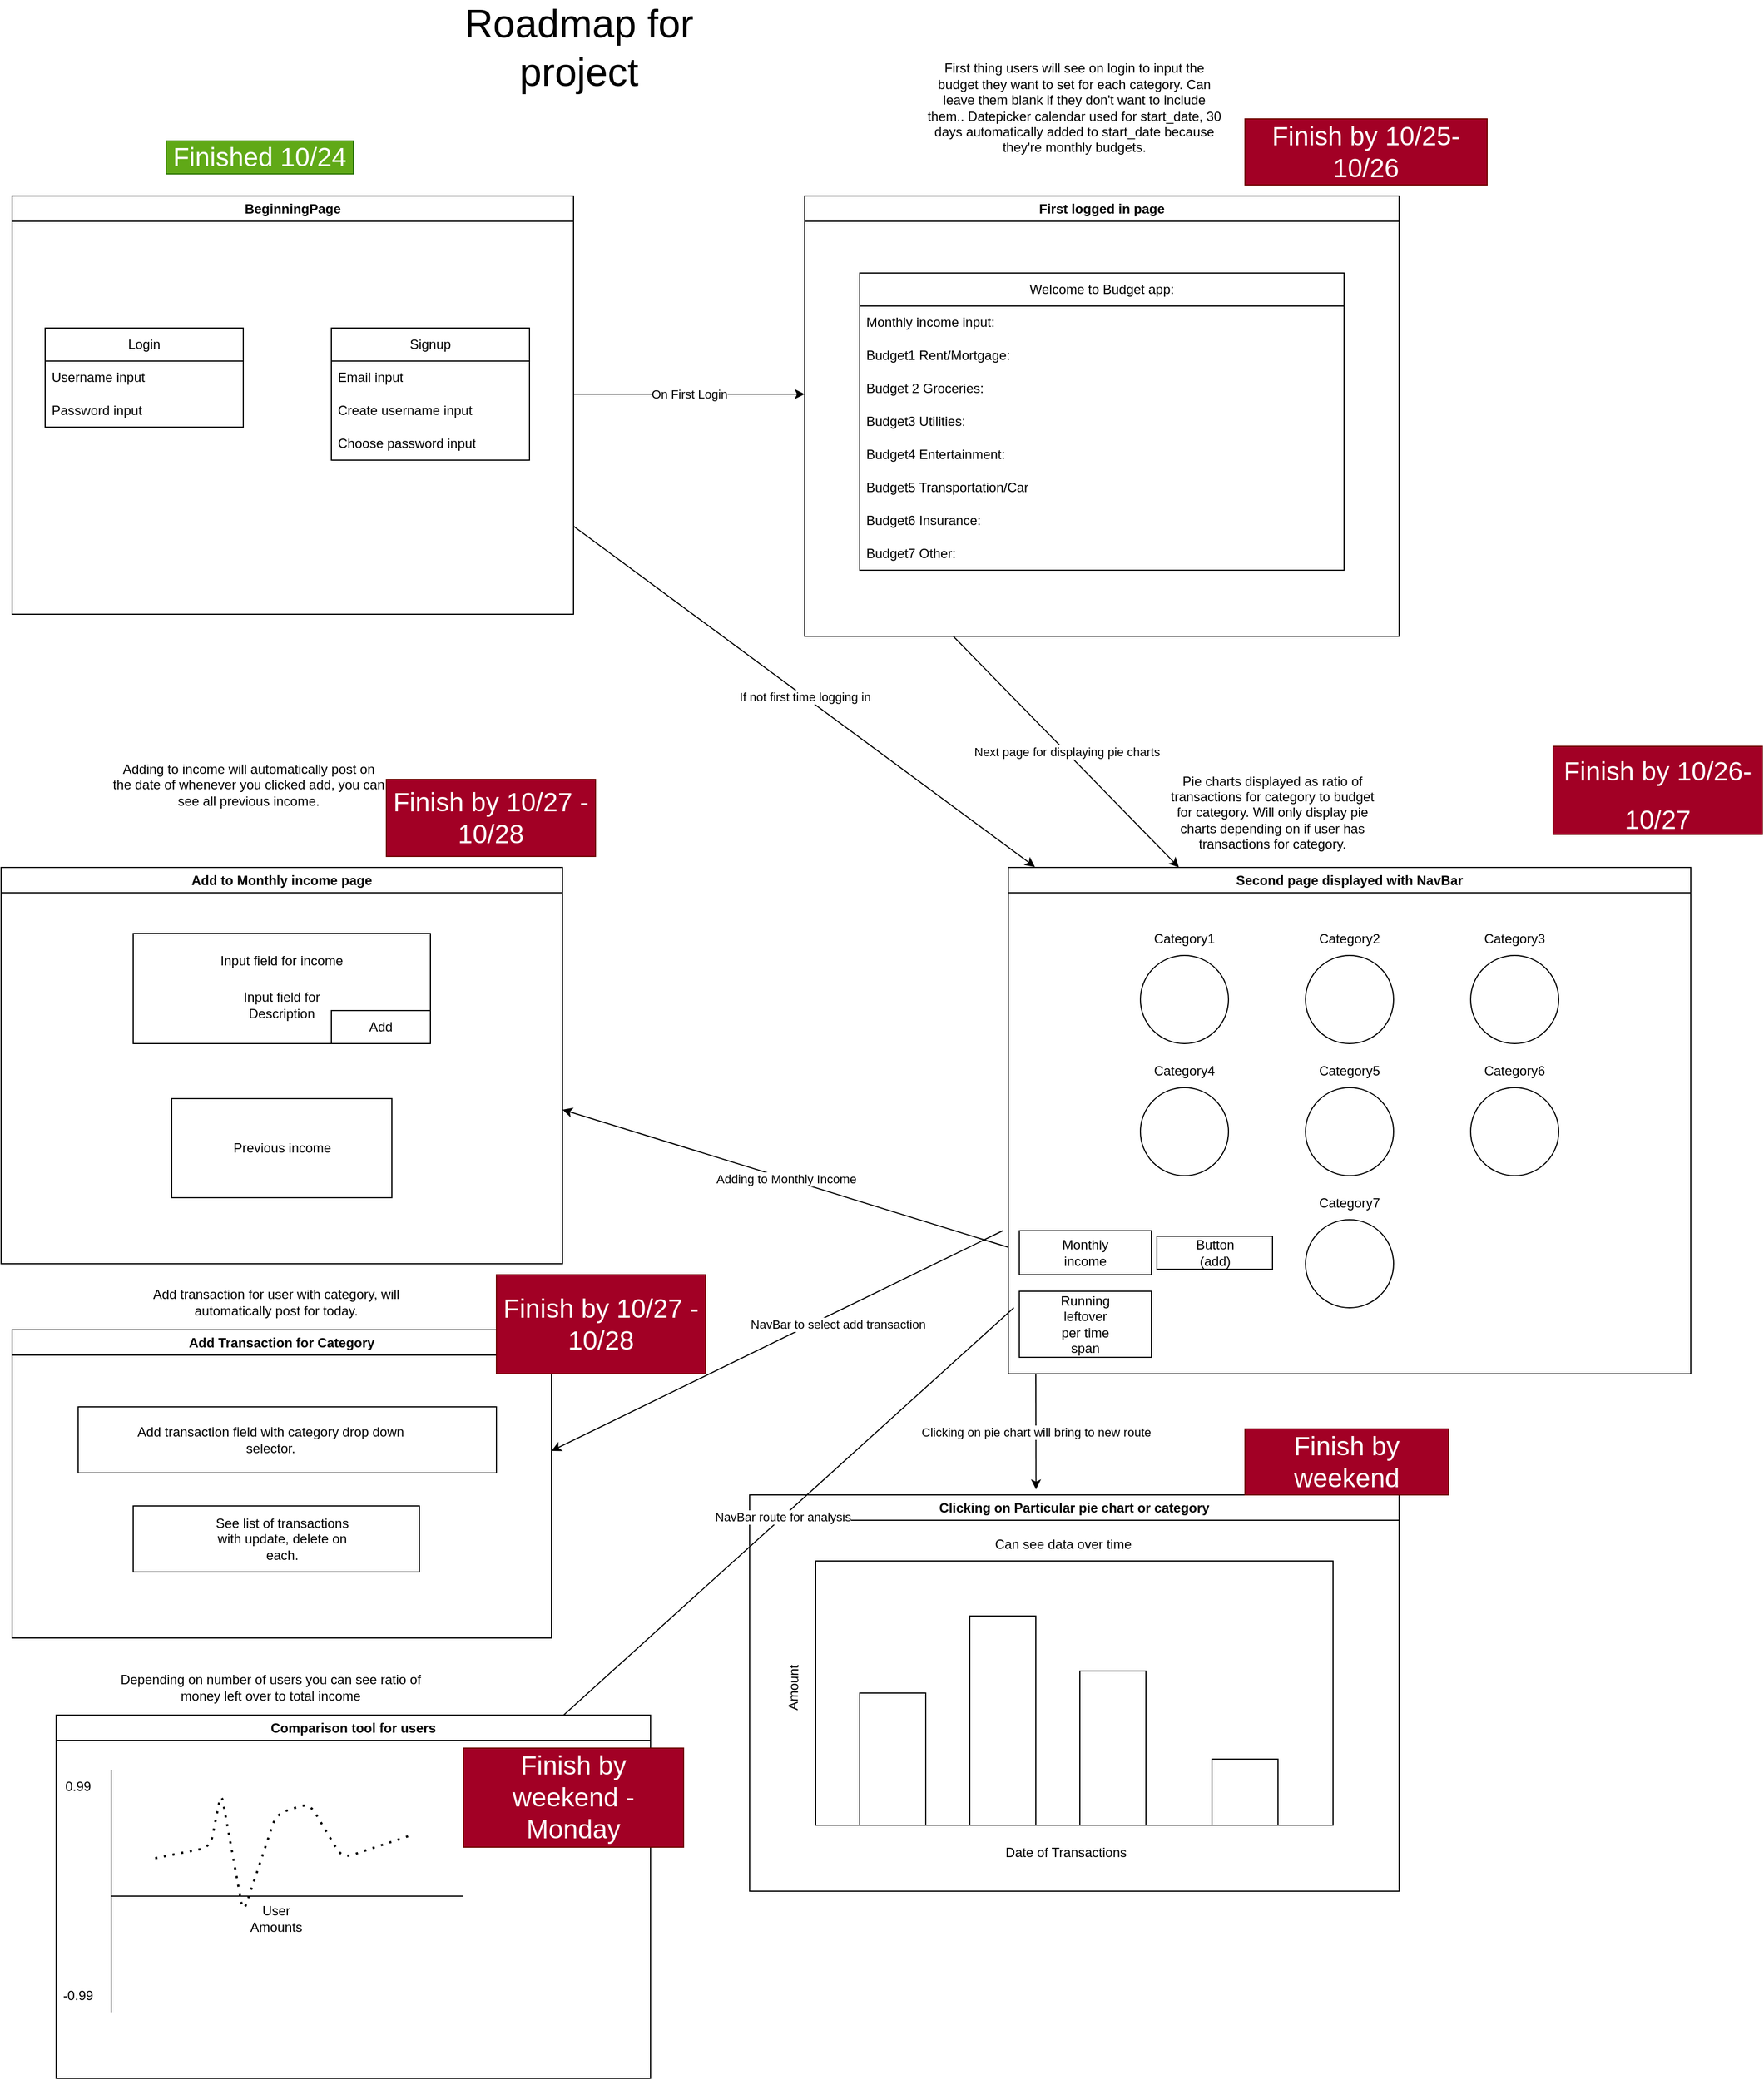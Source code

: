 <mxfile>
    <diagram id="aRvOJn0gcOPvYA4iX0bn" name="Page-1">
        <mxGraphModel dx="2454" dy="753" grid="1" gridSize="10" guides="1" tooltips="1" connect="1" arrows="1" fold="1" page="1" pageScale="1" pageWidth="850" pageHeight="1100" math="0" shadow="0">
            <root>
                <mxCell id="0"/>
                <mxCell id="1" parent="0"/>
                <mxCell id="4" value="BeginningPage" style="swimlane;whiteSpace=wrap;html=1;" vertex="1" parent="1">
                    <mxGeometry x="-510" y="180" width="510" height="380" as="geometry"/>
                </mxCell>
                <mxCell id="13" value="Signup" style="swimlane;fontStyle=0;childLayout=stackLayout;horizontal=1;startSize=30;horizontalStack=0;resizeParent=1;resizeParentMax=0;resizeLast=0;collapsible=1;marginBottom=0;whiteSpace=wrap;html=1;" vertex="1" parent="4">
                    <mxGeometry x="290" y="120" width="180" height="120" as="geometry"/>
                </mxCell>
                <mxCell id="14" value="Email input" style="text;strokeColor=none;fillColor=none;align=left;verticalAlign=middle;spacingLeft=4;spacingRight=4;overflow=hidden;points=[[0,0.5],[1,0.5]];portConstraint=eastwest;rotatable=0;whiteSpace=wrap;html=1;" vertex="1" parent="13">
                    <mxGeometry y="30" width="180" height="30" as="geometry"/>
                </mxCell>
                <mxCell id="15" value="Create username input" style="text;strokeColor=none;fillColor=none;align=left;verticalAlign=middle;spacingLeft=4;spacingRight=4;overflow=hidden;points=[[0,0.5],[1,0.5]];portConstraint=eastwest;rotatable=0;whiteSpace=wrap;html=1;" vertex="1" parent="13">
                    <mxGeometry y="60" width="180" height="30" as="geometry"/>
                </mxCell>
                <mxCell id="16" value="Choose password input" style="text;strokeColor=none;fillColor=none;align=left;verticalAlign=middle;spacingLeft=4;spacingRight=4;overflow=hidden;points=[[0,0.5],[1,0.5]];portConstraint=eastwest;rotatable=0;whiteSpace=wrap;html=1;" vertex="1" parent="13">
                    <mxGeometry y="90" width="180" height="30" as="geometry"/>
                </mxCell>
                <mxCell id="17" value="Login" style="swimlane;fontStyle=0;childLayout=stackLayout;horizontal=1;startSize=30;horizontalStack=0;resizeParent=1;resizeParentMax=0;resizeLast=0;collapsible=1;marginBottom=0;whiteSpace=wrap;html=1;" vertex="1" parent="4">
                    <mxGeometry x="30" y="120" width="180" height="90" as="geometry"/>
                </mxCell>
                <mxCell id="18" value="Username input" style="text;strokeColor=none;fillColor=none;align=left;verticalAlign=middle;spacingLeft=4;spacingRight=4;overflow=hidden;points=[[0,0.5],[1,0.5]];portConstraint=eastwest;rotatable=0;whiteSpace=wrap;html=1;" vertex="1" parent="17">
                    <mxGeometry y="30" width="180" height="30" as="geometry"/>
                </mxCell>
                <mxCell id="19" value="Password input" style="text;strokeColor=none;fillColor=none;align=left;verticalAlign=middle;spacingLeft=4;spacingRight=4;overflow=hidden;points=[[0,0.5],[1,0.5]];portConstraint=eastwest;rotatable=0;whiteSpace=wrap;html=1;" vertex="1" parent="17">
                    <mxGeometry y="60" width="180" height="30" as="geometry"/>
                </mxCell>
                <mxCell id="7" value="First logged in page" style="swimlane;whiteSpace=wrap;html=1;" vertex="1" parent="1">
                    <mxGeometry x="210" y="180" width="540" height="400" as="geometry"/>
                </mxCell>
                <mxCell id="24" value="Welcome to Budget app:" style="swimlane;fontStyle=0;childLayout=stackLayout;horizontal=1;startSize=30;horizontalStack=0;resizeParent=1;resizeParentMax=0;resizeLast=0;collapsible=1;marginBottom=0;whiteSpace=wrap;html=1;" vertex="1" parent="7">
                    <mxGeometry x="50" y="70" width="440" height="270" as="geometry"/>
                </mxCell>
                <mxCell id="25" value="Monthly income input:" style="text;strokeColor=none;fillColor=none;align=left;verticalAlign=middle;spacingLeft=4;spacingRight=4;overflow=hidden;points=[[0,0.5],[1,0.5]];portConstraint=eastwest;rotatable=0;whiteSpace=wrap;html=1;" vertex="1" parent="24">
                    <mxGeometry y="30" width="440" height="30" as="geometry"/>
                </mxCell>
                <mxCell id="26" value="Budget1 Rent/Mortgage:" style="text;strokeColor=none;fillColor=none;align=left;verticalAlign=middle;spacingLeft=4;spacingRight=4;overflow=hidden;points=[[0,0.5],[1,0.5]];portConstraint=eastwest;rotatable=0;whiteSpace=wrap;html=1;" vertex="1" parent="24">
                    <mxGeometry y="60" width="440" height="30" as="geometry"/>
                </mxCell>
                <mxCell id="27" value="Budget 2 Groceries:" style="text;strokeColor=none;fillColor=none;align=left;verticalAlign=middle;spacingLeft=4;spacingRight=4;overflow=hidden;points=[[0,0.5],[1,0.5]];portConstraint=eastwest;rotatable=0;whiteSpace=wrap;html=1;" vertex="1" parent="24">
                    <mxGeometry y="90" width="440" height="30" as="geometry"/>
                </mxCell>
                <mxCell id="31" value="Budget3 Utilities:" style="text;strokeColor=none;fillColor=none;align=left;verticalAlign=middle;spacingLeft=4;spacingRight=4;overflow=hidden;points=[[0,0.5],[1,0.5]];portConstraint=eastwest;rotatable=0;whiteSpace=wrap;html=1;" vertex="1" parent="24">
                    <mxGeometry y="120" width="440" height="30" as="geometry"/>
                </mxCell>
                <mxCell id="30" value="Budget4 Entertainment:" style="text;strokeColor=none;fillColor=none;align=left;verticalAlign=middle;spacingLeft=4;spacingRight=4;overflow=hidden;points=[[0,0.5],[1,0.5]];portConstraint=eastwest;rotatable=0;whiteSpace=wrap;html=1;" vertex="1" parent="24">
                    <mxGeometry y="150" width="440" height="30" as="geometry"/>
                </mxCell>
                <mxCell id="29" value="Budget5 Transportation/Car" style="text;strokeColor=none;fillColor=none;align=left;verticalAlign=middle;spacingLeft=4;spacingRight=4;overflow=hidden;points=[[0,0.5],[1,0.5]];portConstraint=eastwest;rotatable=0;whiteSpace=wrap;html=1;" vertex="1" parent="24">
                    <mxGeometry y="180" width="440" height="30" as="geometry"/>
                </mxCell>
                <mxCell id="28" value="Budget6 Insurance:" style="text;strokeColor=none;fillColor=none;align=left;verticalAlign=middle;spacingLeft=4;spacingRight=4;overflow=hidden;points=[[0,0.5],[1,0.5]];portConstraint=eastwest;rotatable=0;whiteSpace=wrap;html=1;" vertex="1" parent="24">
                    <mxGeometry y="210" width="440" height="30" as="geometry"/>
                </mxCell>
                <mxCell id="32" value="Budget7 Other:" style="text;strokeColor=none;fillColor=none;align=left;verticalAlign=middle;spacingLeft=4;spacingRight=4;overflow=hidden;points=[[0,0.5],[1,0.5]];portConstraint=eastwest;rotatable=0;whiteSpace=wrap;html=1;" vertex="1" parent="24">
                    <mxGeometry y="240" width="440" height="30" as="geometry"/>
                </mxCell>
                <mxCell id="21" value="" style="endArrow=classic;html=1;" edge="1" parent="1">
                    <mxGeometry relative="1" as="geometry">
                        <mxPoint y="360" as="sourcePoint"/>
                        <mxPoint x="210" y="360" as="targetPoint"/>
                    </mxGeometry>
                </mxCell>
                <mxCell id="22" value="On First Login" style="edgeLabel;resizable=0;html=1;align=center;verticalAlign=middle;" connectable="0" vertex="1" parent="21">
                    <mxGeometry relative="1" as="geometry"/>
                </mxCell>
                <mxCell id="34" value="First thing users will see on login to input the budget they want to set for each category. Can leave them blank if they don't want to include them.. Datepicker calendar used for start_date, 30 days automatically added to start_date because they're monthly budgets." style="text;html=1;strokeColor=none;fillColor=none;align=center;verticalAlign=middle;whiteSpace=wrap;rounded=0;" vertex="1" parent="1">
                    <mxGeometry x="320" y="60" width="270" height="80" as="geometry"/>
                </mxCell>
                <mxCell id="37" value="Second page displayed with NavBar" style="swimlane;whiteSpace=wrap;html=1;" vertex="1" parent="1">
                    <mxGeometry x="395" y="790" width="620" height="460" as="geometry"/>
                </mxCell>
                <mxCell id="48" value="" style="ellipse;whiteSpace=wrap;html=1;aspect=fixed;" vertex="1" parent="37">
                    <mxGeometry x="270" y="80" width="80" height="80" as="geometry"/>
                </mxCell>
                <mxCell id="47" value="" style="ellipse;whiteSpace=wrap;html=1;aspect=fixed;" vertex="1" parent="37">
                    <mxGeometry x="420" y="80" width="80" height="80" as="geometry"/>
                </mxCell>
                <mxCell id="46" value="" style="ellipse;whiteSpace=wrap;html=1;aspect=fixed;" vertex="1" parent="37">
                    <mxGeometry x="120" y="200" width="80" height="80" as="geometry"/>
                </mxCell>
                <mxCell id="45" value="" style="ellipse;whiteSpace=wrap;html=1;aspect=fixed;" vertex="1" parent="37">
                    <mxGeometry x="270" y="200" width="80" height="80" as="geometry"/>
                </mxCell>
                <mxCell id="44" value="" style="ellipse;whiteSpace=wrap;html=1;aspect=fixed;" vertex="1" parent="37">
                    <mxGeometry x="420" y="200" width="80" height="80" as="geometry"/>
                </mxCell>
                <mxCell id="43" value="" style="ellipse;whiteSpace=wrap;html=1;aspect=fixed;" vertex="1" parent="37">
                    <mxGeometry x="270" y="320" width="80" height="80" as="geometry"/>
                </mxCell>
                <mxCell id="42" value="" style="ellipse;whiteSpace=wrap;html=1;aspect=fixed;" vertex="1" parent="37">
                    <mxGeometry x="120" y="80" width="80" height="80" as="geometry"/>
                </mxCell>
                <mxCell id="49" value="Category1" style="text;html=1;strokeColor=none;fillColor=none;align=center;verticalAlign=middle;whiteSpace=wrap;rounded=0;" vertex="1" parent="37">
                    <mxGeometry x="130" y="50" width="60" height="30" as="geometry"/>
                </mxCell>
                <mxCell id="55" value="Category3" style="text;html=1;strokeColor=none;fillColor=none;align=center;verticalAlign=middle;whiteSpace=wrap;rounded=0;" vertex="1" parent="37">
                    <mxGeometry x="430" y="50" width="60" height="30" as="geometry"/>
                </mxCell>
                <mxCell id="54" value="Category2" style="text;html=1;strokeColor=none;fillColor=none;align=center;verticalAlign=middle;whiteSpace=wrap;rounded=0;" vertex="1" parent="37">
                    <mxGeometry x="280" y="50" width="60" height="30" as="geometry"/>
                </mxCell>
                <mxCell id="53" value="Category4" style="text;html=1;strokeColor=none;fillColor=none;align=center;verticalAlign=middle;whiteSpace=wrap;rounded=0;" vertex="1" parent="37">
                    <mxGeometry x="130" y="170" width="60" height="30" as="geometry"/>
                </mxCell>
                <mxCell id="52" value="Category5" style="text;html=1;strokeColor=none;fillColor=none;align=center;verticalAlign=middle;whiteSpace=wrap;rounded=0;" vertex="1" parent="37">
                    <mxGeometry x="280" y="170" width="60" height="30" as="geometry"/>
                </mxCell>
                <mxCell id="51" value="Category6" style="text;html=1;strokeColor=none;fillColor=none;align=center;verticalAlign=middle;whiteSpace=wrap;rounded=0;" vertex="1" parent="37">
                    <mxGeometry x="430" y="170" width="60" height="30" as="geometry"/>
                </mxCell>
                <mxCell id="50" value="Category7" style="text;html=1;strokeColor=none;fillColor=none;align=center;verticalAlign=middle;whiteSpace=wrap;rounded=0;" vertex="1" parent="37">
                    <mxGeometry x="280" y="290" width="60" height="30" as="geometry"/>
                </mxCell>
                <mxCell id="58" value="" style="rounded=0;whiteSpace=wrap;html=1;" vertex="1" parent="37">
                    <mxGeometry x="10" y="330" width="120" height="40" as="geometry"/>
                </mxCell>
                <mxCell id="59" value="Monthly income" style="text;html=1;strokeColor=none;fillColor=none;align=center;verticalAlign=middle;whiteSpace=wrap;rounded=0;" vertex="1" parent="37">
                    <mxGeometry x="40" y="335" width="60" height="30" as="geometry"/>
                </mxCell>
                <mxCell id="61" value="" style="rounded=0;whiteSpace=wrap;html=1;" vertex="1" parent="37">
                    <mxGeometry x="10" y="385" width="120" height="60" as="geometry"/>
                </mxCell>
                <mxCell id="62" value="Running leftover per time span" style="text;html=1;strokeColor=none;fillColor=none;align=center;verticalAlign=middle;whiteSpace=wrap;rounded=0;" vertex="1" parent="37">
                    <mxGeometry x="40" y="400" width="60" height="30" as="geometry"/>
                </mxCell>
                <mxCell id="63" value="" style="rounded=0;whiteSpace=wrap;html=1;" vertex="1" parent="37">
                    <mxGeometry x="135" y="335" width="105" height="30" as="geometry"/>
                </mxCell>
                <mxCell id="64" value="Button (add)" style="text;html=1;strokeColor=none;fillColor=none;align=center;verticalAlign=middle;whiteSpace=wrap;rounded=0;" vertex="1" parent="37">
                    <mxGeometry x="157.5" y="335" width="60" height="30" as="geometry"/>
                </mxCell>
                <mxCell id="38" value="" style="endArrow=classic;html=1;entryX=0.039;entryY=-0.001;entryDx=0;entryDy=0;entryPerimeter=0;" edge="1" parent="1" target="37">
                    <mxGeometry relative="1" as="geometry">
                        <mxPoint y="480" as="sourcePoint"/>
                        <mxPoint x="210" y="830" as="targetPoint"/>
                    </mxGeometry>
                </mxCell>
                <mxCell id="39" value="If not first time logging in" style="edgeLabel;resizable=0;html=1;align=center;verticalAlign=middle;" connectable="0" vertex="1" parent="38">
                    <mxGeometry relative="1" as="geometry"/>
                </mxCell>
                <mxCell id="40" value="" style="endArrow=classic;html=1;exitX=0.25;exitY=1;exitDx=0;exitDy=0;entryX=0.25;entryY=0;entryDx=0;entryDy=0;" edge="1" parent="1" source="7" target="37">
                    <mxGeometry relative="1" as="geometry">
                        <mxPoint x="240" y="720" as="sourcePoint"/>
                        <mxPoint x="340" y="720" as="targetPoint"/>
                    </mxGeometry>
                </mxCell>
                <mxCell id="41" value="Next page for displaying pie charts" style="edgeLabel;resizable=0;html=1;align=center;verticalAlign=middle;" connectable="0" vertex="1" parent="40">
                    <mxGeometry relative="1" as="geometry"/>
                </mxCell>
                <mxCell id="56" value="Pie charts displayed as ratio of transactions for category to budget for category. Will only display pie charts depending on if user has transactions for category." style="text;html=1;strokeColor=none;fillColor=none;align=center;verticalAlign=middle;whiteSpace=wrap;rounded=0;" vertex="1" parent="1">
                    <mxGeometry x="540" y="710" width="190" height="60" as="geometry"/>
                </mxCell>
                <mxCell id="67" value="Add to Monthly income page" style="swimlane;whiteSpace=wrap;html=1;" vertex="1" parent="1">
                    <mxGeometry x="-520" y="790" width="510" height="360" as="geometry"/>
                </mxCell>
                <mxCell id="69" value="" style="rounded=0;whiteSpace=wrap;html=1;" vertex="1" parent="67">
                    <mxGeometry x="120" y="60" width="270" height="100" as="geometry"/>
                </mxCell>
                <mxCell id="70" value="" style="rounded=0;whiteSpace=wrap;html=1;" vertex="1" parent="67">
                    <mxGeometry x="155" y="210" width="200" height="90" as="geometry"/>
                </mxCell>
                <mxCell id="73" value="Input field for income" style="text;html=1;strokeColor=none;fillColor=none;align=center;verticalAlign=middle;whiteSpace=wrap;rounded=0;" vertex="1" parent="67">
                    <mxGeometry x="190" y="70" width="130" height="30" as="geometry"/>
                </mxCell>
                <mxCell id="74" value="Input field for Description" style="text;html=1;strokeColor=none;fillColor=none;align=center;verticalAlign=middle;whiteSpace=wrap;rounded=0;" vertex="1" parent="67">
                    <mxGeometry x="200" y="110" width="110" height="30" as="geometry"/>
                </mxCell>
                <mxCell id="75" value="" style="rounded=0;whiteSpace=wrap;html=1;" vertex="1" parent="67">
                    <mxGeometry x="300" y="130" width="90" height="30" as="geometry"/>
                </mxCell>
                <mxCell id="76" value="Add" style="text;html=1;strokeColor=none;fillColor=none;align=center;verticalAlign=middle;whiteSpace=wrap;rounded=0;" vertex="1" parent="67">
                    <mxGeometry x="315" y="130" width="60" height="30" as="geometry"/>
                </mxCell>
                <mxCell id="77" value="Previous income" style="text;html=1;strokeColor=none;fillColor=none;align=center;verticalAlign=middle;whiteSpace=wrap;rounded=0;" vertex="1" parent="67">
                    <mxGeometry x="197.5" y="240" width="115" height="30" as="geometry"/>
                </mxCell>
                <mxCell id="71" value="" style="endArrow=classic;html=1;exitX=0;exitY=0.75;exitDx=0;exitDy=0;" edge="1" parent="1" source="37">
                    <mxGeometry relative="1" as="geometry">
                        <mxPoint x="30" y="1120" as="sourcePoint"/>
                        <mxPoint x="-10" y="1010" as="targetPoint"/>
                    </mxGeometry>
                </mxCell>
                <mxCell id="72" value="Adding to Monthly Income" style="edgeLabel;resizable=0;html=1;align=center;verticalAlign=middle;" connectable="0" vertex="1" parent="71">
                    <mxGeometry relative="1" as="geometry"/>
                </mxCell>
                <mxCell id="78" value="Adding to income will automatically post on the date of whenever you clicked add, you can see all previous income." style="text;html=1;strokeColor=none;fillColor=none;align=center;verticalAlign=middle;whiteSpace=wrap;rounded=0;" vertex="1" parent="1">
                    <mxGeometry x="-420" y="690" width="250" height="50" as="geometry"/>
                </mxCell>
                <mxCell id="79" value="Add Transaction for Category" style="swimlane;whiteSpace=wrap;html=1;" vertex="1" parent="1">
                    <mxGeometry x="-510" y="1210" width="490" height="280" as="geometry">
                        <mxRectangle x="-510" y="1210" width="210" height="30" as="alternateBounds"/>
                    </mxGeometry>
                </mxCell>
                <mxCell id="82" value="" style="rounded=0;whiteSpace=wrap;html=1;" vertex="1" parent="79">
                    <mxGeometry x="60" y="70" width="380" height="60" as="geometry"/>
                </mxCell>
                <mxCell id="83" value="Add transaction field with category drop down selector." style="text;html=1;strokeColor=none;fillColor=none;align=center;verticalAlign=middle;whiteSpace=wrap;rounded=0;" vertex="1" parent="79">
                    <mxGeometry x="90" y="85" width="290" height="30" as="geometry"/>
                </mxCell>
                <mxCell id="84" value="" style="rounded=0;whiteSpace=wrap;html=1;" vertex="1" parent="79">
                    <mxGeometry x="110" y="160" width="260" height="60" as="geometry"/>
                </mxCell>
                <mxCell id="85" value="See list of transactions with update, delete on each." style="text;html=1;strokeColor=none;fillColor=none;align=center;verticalAlign=middle;whiteSpace=wrap;rounded=0;" vertex="1" parent="79">
                    <mxGeometry x="182.5" y="175" width="125" height="30" as="geometry"/>
                </mxCell>
                <mxCell id="80" value="Add transaction for user with category, will automatically post for today." style="text;html=1;strokeColor=none;fillColor=none;align=center;verticalAlign=middle;whiteSpace=wrap;rounded=0;" vertex="1" parent="1">
                    <mxGeometry x="-400" y="1170" width="260" height="30" as="geometry"/>
                </mxCell>
                <mxCell id="86" value="" style="endArrow=classic;html=1;" edge="1" parent="1">
                    <mxGeometry relative="1" as="geometry">
                        <mxPoint x="390" y="1120" as="sourcePoint"/>
                        <mxPoint x="-20" y="1320" as="targetPoint"/>
                    </mxGeometry>
                </mxCell>
                <mxCell id="87" value="NavBar to select add transaction" style="edgeLabel;resizable=0;html=1;align=center;verticalAlign=middle;" connectable="0" vertex="1" parent="86">
                    <mxGeometry relative="1" as="geometry">
                        <mxPoint x="55" y="-15" as="offset"/>
                    </mxGeometry>
                </mxCell>
                <mxCell id="88" value="" style="endArrow=classic;html=1;entryX=0.441;entryY=-0.014;entryDx=0;entryDy=0;entryPerimeter=0;" edge="1" parent="1" target="94">
                    <mxGeometry relative="1" as="geometry">
                        <mxPoint x="420" y="1250" as="sourcePoint"/>
                        <mxPoint x="440" y="1320" as="targetPoint"/>
                    </mxGeometry>
                </mxCell>
                <mxCell id="89" value="Clicking on pie chart will bring to new route" style="edgeLabel;resizable=0;html=1;align=center;verticalAlign=middle;" connectable="0" vertex="1" parent="88">
                    <mxGeometry relative="1" as="geometry"/>
                </mxCell>
                <mxCell id="94" value="Clicking on Particular pie chart or category" style="swimlane;whiteSpace=wrap;html=1;" vertex="1" parent="1">
                    <mxGeometry x="160" y="1360" width="590" height="360" as="geometry"/>
                </mxCell>
                <mxCell id="95" value="" style="rounded=0;whiteSpace=wrap;html=1;" vertex="1" parent="94">
                    <mxGeometry x="60" y="60" width="470" height="240" as="geometry"/>
                </mxCell>
                <mxCell id="96" value="Amount" style="text;html=1;strokeColor=none;fillColor=none;align=center;verticalAlign=middle;whiteSpace=wrap;rounded=0;rotation=-89;" vertex="1" parent="94">
                    <mxGeometry x="10" y="160" width="60" height="30" as="geometry"/>
                </mxCell>
                <mxCell id="97" value="Date of Transactions" style="text;html=1;strokeColor=none;fillColor=none;align=center;verticalAlign=middle;whiteSpace=wrap;rounded=0;" vertex="1" parent="94">
                    <mxGeometry x="210" y="310" width="155" height="30" as="geometry"/>
                </mxCell>
                <mxCell id="98" value="" style="rounded=0;whiteSpace=wrap;html=1;rotation=90;" vertex="1" parent="94">
                    <mxGeometry x="70" y="210" width="120" height="60" as="geometry"/>
                </mxCell>
                <mxCell id="102" value="" style="rounded=0;whiteSpace=wrap;html=1;rotation=90;" vertex="1" parent="94">
                    <mxGeometry x="420" y="240" width="60" height="60" as="geometry"/>
                </mxCell>
                <mxCell id="101" value="" style="rounded=0;whiteSpace=wrap;html=1;rotation=90;" vertex="1" parent="94">
                    <mxGeometry x="260" y="200" width="140" height="60" as="geometry"/>
                </mxCell>
                <mxCell id="100" value="" style="rounded=0;whiteSpace=wrap;html=1;rotation=90;" vertex="1" parent="94">
                    <mxGeometry x="135" y="175" width="190" height="60" as="geometry"/>
                </mxCell>
                <mxCell id="103" value="Can see data over time" style="text;html=1;strokeColor=none;fillColor=none;align=center;verticalAlign=middle;whiteSpace=wrap;rounded=0;" vertex="1" parent="94">
                    <mxGeometry x="190" y="30" width="190" height="30" as="geometry"/>
                </mxCell>
                <mxCell id="104" value="" style="endArrow=classic;html=1;" edge="1" parent="1">
                    <mxGeometry relative="1" as="geometry">
                        <mxPoint x="400" y="1190" as="sourcePoint"/>
                        <mxPoint x="-20" y="1570" as="targetPoint"/>
                    </mxGeometry>
                </mxCell>
                <mxCell id="105" value="NavBar route for analysis" style="edgeLabel;resizable=0;html=1;align=center;verticalAlign=middle;" connectable="0" vertex="1" parent="104">
                    <mxGeometry relative="1" as="geometry"/>
                </mxCell>
                <mxCell id="107" value="Comparison tool for users" style="swimlane;whiteSpace=wrap;html=1;" vertex="1" parent="1">
                    <mxGeometry x="-470" y="1560" width="540" height="330" as="geometry"/>
                </mxCell>
                <mxCell id="108" value="" style="endArrow=none;html=1;" edge="1" parent="107">
                    <mxGeometry width="50" height="50" relative="1" as="geometry">
                        <mxPoint x="50" y="270" as="sourcePoint"/>
                        <mxPoint x="50" y="50" as="targetPoint"/>
                    </mxGeometry>
                </mxCell>
                <mxCell id="109" value="" style="endArrow=none;html=1;" edge="1" parent="107">
                    <mxGeometry width="50" height="50" relative="1" as="geometry">
                        <mxPoint x="50" y="164.5" as="sourcePoint"/>
                        <mxPoint x="370" y="164.5" as="targetPoint"/>
                    </mxGeometry>
                </mxCell>
                <mxCell id="110" value="0.99" style="text;html=1;strokeColor=none;fillColor=none;align=center;verticalAlign=middle;whiteSpace=wrap;rounded=0;" vertex="1" parent="107">
                    <mxGeometry x="-10" y="50" width="60" height="30" as="geometry"/>
                </mxCell>
                <mxCell id="111" value="-0.99" style="text;html=1;strokeColor=none;fillColor=none;align=center;verticalAlign=middle;whiteSpace=wrap;rounded=0;" vertex="1" parent="107">
                    <mxGeometry x="-10" y="240" width="60" height="30" as="geometry"/>
                </mxCell>
                <mxCell id="112" value="User Amounts" style="text;html=1;strokeColor=none;fillColor=none;align=center;verticalAlign=middle;whiteSpace=wrap;rounded=0;" vertex="1" parent="107">
                    <mxGeometry x="170" y="170" width="60" height="30" as="geometry"/>
                </mxCell>
                <mxCell id="113" value="" style="endArrow=none;dashed=1;html=1;dashPattern=1 3;strokeWidth=2;" edge="1" parent="107">
                    <mxGeometry width="50" height="50" relative="1" as="geometry">
                        <mxPoint x="90" y="130" as="sourcePoint"/>
                        <mxPoint x="320" y="110" as="targetPoint"/>
                        <Array as="points">
                            <mxPoint x="140" y="120"/>
                            <mxPoint x="150" y="70"/>
                            <mxPoint x="170" y="180"/>
                            <mxPoint x="200" y="90"/>
                            <mxPoint x="230" y="80"/>
                            <mxPoint x="260" y="130"/>
                        </Array>
                    </mxGeometry>
                </mxCell>
                <mxCell id="114" value="Depending on number of users you can see ratio of money left over to total income" style="text;html=1;strokeColor=none;fillColor=none;align=center;verticalAlign=middle;whiteSpace=wrap;rounded=0;" vertex="1" parent="1">
                    <mxGeometry x="-425" y="1520" width="300" height="30" as="geometry"/>
                </mxCell>
                <mxCell id="115" value="&lt;font style=&quot;font-size: 36px;&quot;&gt;Roadmap for project&lt;/font&gt;" style="text;html=1;strokeColor=none;fillColor=none;align=center;verticalAlign=middle;whiteSpace=wrap;rounded=0;" vertex="1" parent="1">
                    <mxGeometry x="-110" y="30" width="230" height="30" as="geometry"/>
                </mxCell>
                <mxCell id="116" value="Finished 10/24" style="text;html=1;strokeColor=#2D7600;fillColor=#60a917;align=center;verticalAlign=middle;whiteSpace=wrap;rounded=0;fontSize=24;fontColor=#ffffff;" vertex="1" parent="1">
                    <mxGeometry x="-370" y="130" width="170" height="30" as="geometry"/>
                </mxCell>
                <mxCell id="117" value="Finish by 10/25-10/26" style="text;html=1;strokeColor=#6F0000;fillColor=#a20025;align=center;verticalAlign=middle;whiteSpace=wrap;rounded=0;fontSize=24;fontColor=#ffffff;" vertex="1" parent="1">
                    <mxGeometry x="610" y="110" width="220" height="60" as="geometry"/>
                </mxCell>
                <mxCell id="118" value="&lt;font style=&quot;font-size: 24px;&quot;&gt;Finish by 10/26-10/27&lt;/font&gt;" style="text;html=1;strokeColor=#6F0000;fillColor=#a20025;align=center;verticalAlign=middle;whiteSpace=wrap;rounded=0;fontSize=36;fontColor=#ffffff;" vertex="1" parent="1">
                    <mxGeometry x="890" y="680" width="190" height="80" as="geometry"/>
                </mxCell>
                <mxCell id="119" value="Finish by 10/27 - 10/28" style="text;html=1;strokeColor=#6F0000;fillColor=#a20025;align=center;verticalAlign=middle;whiteSpace=wrap;rounded=0;fontSize=24;fontColor=#ffffff;" vertex="1" parent="1">
                    <mxGeometry x="-170" y="710" width="190" height="70" as="geometry"/>
                </mxCell>
                <mxCell id="121" value="Finish by 10/27 - 10/28" style="text;html=1;strokeColor=#6F0000;fillColor=#a20025;align=center;verticalAlign=middle;whiteSpace=wrap;rounded=0;fontSize=24;fontColor=#ffffff;" vertex="1" parent="1">
                    <mxGeometry x="-70" y="1160" width="190" height="90" as="geometry"/>
                </mxCell>
                <mxCell id="122" value="Finish by weekend" style="text;html=1;strokeColor=#6F0000;fillColor=#a20025;align=center;verticalAlign=middle;whiteSpace=wrap;rounded=0;fontSize=24;fontColor=#ffffff;" vertex="1" parent="1">
                    <mxGeometry x="610" y="1300" width="185" height="60" as="geometry"/>
                </mxCell>
                <mxCell id="123" value="Finish by weekend - Monday" style="text;html=1;strokeColor=#6F0000;fillColor=#a20025;align=center;verticalAlign=middle;whiteSpace=wrap;rounded=0;fontSize=24;fontColor=#ffffff;" vertex="1" parent="1">
                    <mxGeometry x="-100" y="1590" width="200" height="90" as="geometry"/>
                </mxCell>
            </root>
        </mxGraphModel>
    </diagram>
</mxfile>

